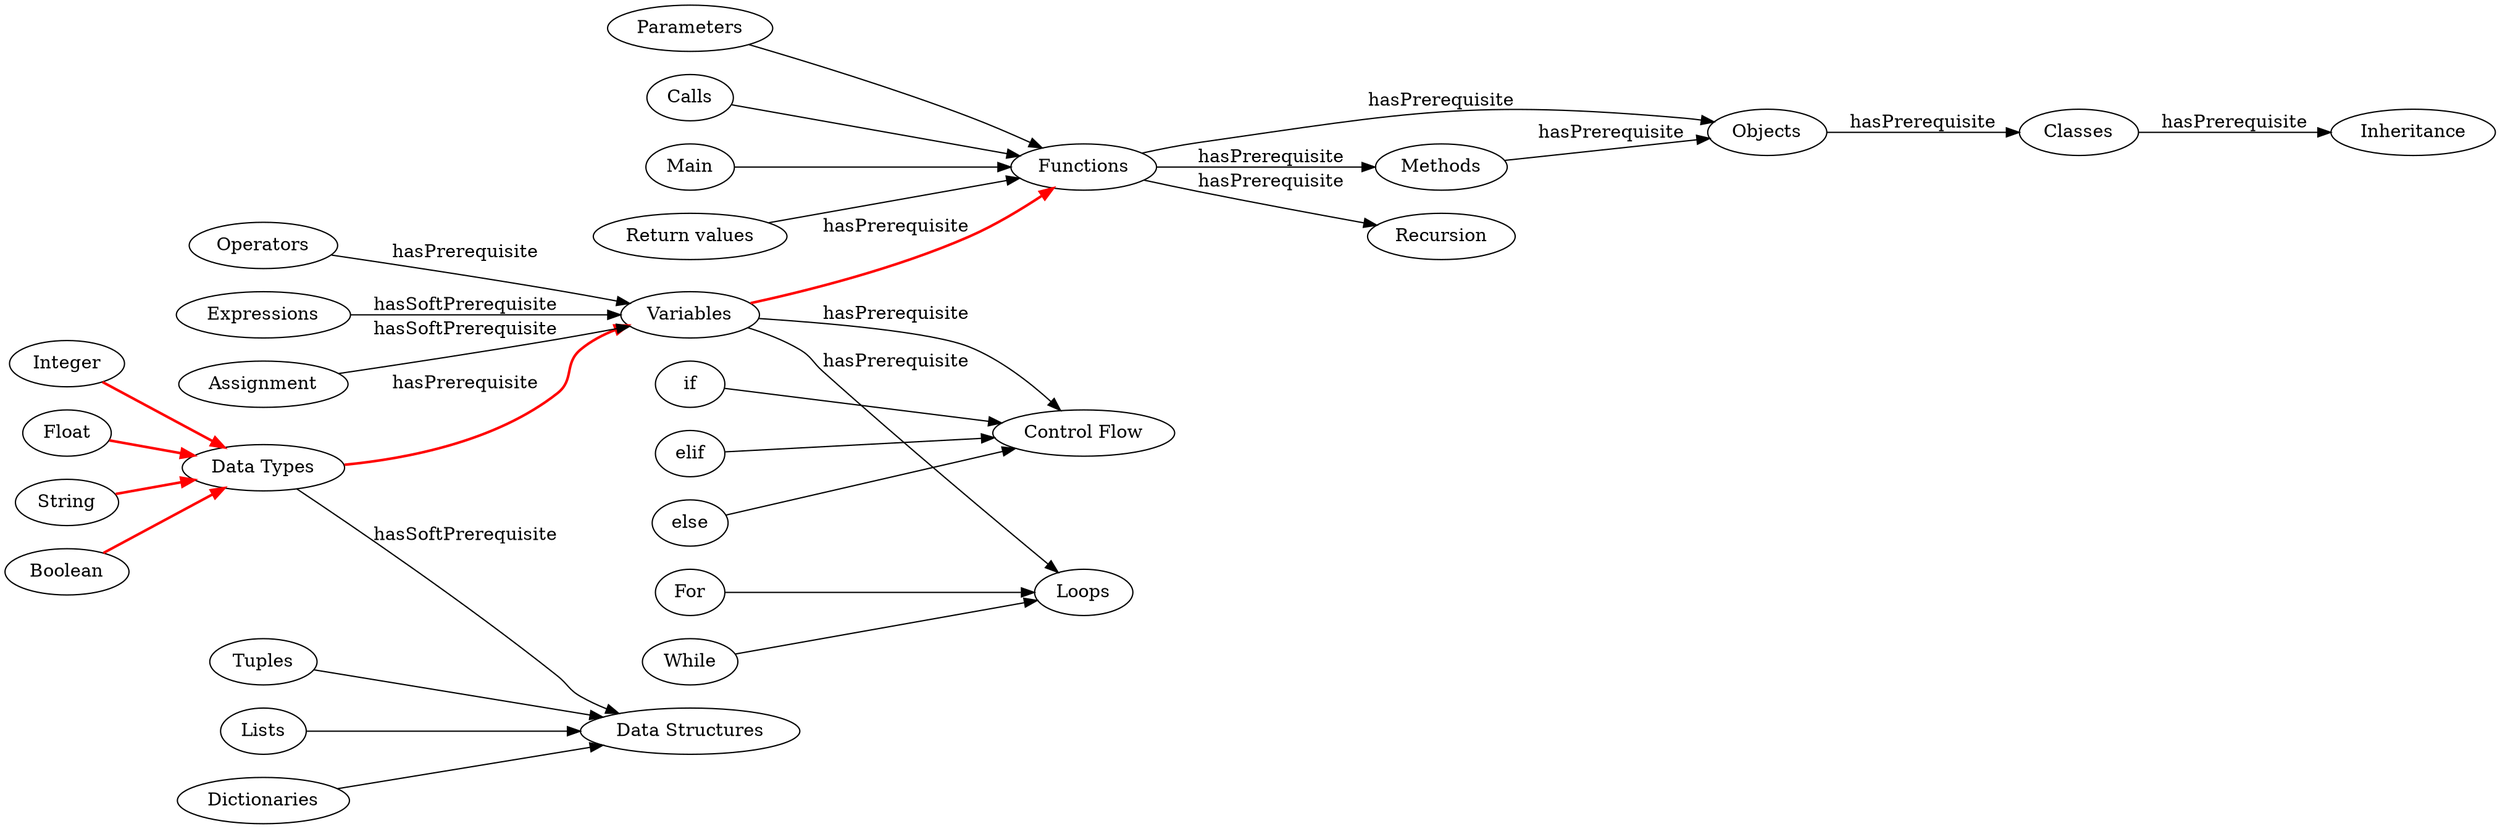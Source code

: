 digraph {
   rankdir=LR;

   # data types
   "Integer" -> "Data Types" [color=red,penwidth=2.0];
   "Float" -> "Data Types" [color=red,penwidth=2.0];
   "String" -> "Data Types" [color=red,penwidth=2.0];
   "Boolean" -> "Data Types" [color=red,penwidth=2.0];

   # nodes into variables
   "Data Types" -> "Variables" [ label="hasPrerequisite",color=red,penwidth=2.0 ];
   "Operators" -> "Variables" [ label="hasPrerequisite" ];
   "Expressions" -> "Variables" [ label="hasSoftPrerequisite" ];
   "Assignment" -> "Variables" [ label="hasSoftPrerequisite" ];

   # nodes away from variables
   "Variables" -> "Functions" [ label="hasPrerequisite", color=red,penwidth=2.0 ];
   "Variables" -> "Control Flow" [ label="hasPrerequisite" ];
   "Variables" -> "Loops" [ label="hasPrerequisite" ];
   
   # functions
   "Functions" -> "Objects" [ label="hasPrerequisite" ];
   "Functions" -> "Recursion" [ label="hasPrerequisite" ];
   "Functions" -> "Methods" [ label="hasPrerequisite" ];
   
   "Methods" -> "Objects" [ label="hasPrerequisite" ];

   # functions children
   "Return values" -> "Functions";
   "Parameters" -> "Functions";
   "Calls" -> "Functions";
   "Main" -> "Functions";

   # loops children
   "While" -> "Loops"
   "For" -> "Loops"

   # control flow children
   "if" -> "Control Flow"
   "elif" -> "Control Flow"
   "else" -> "Control Flow"

   # objects & classes
   "Objects" -> "Classes" [ label="hasPrerequisite" ];
   "Classes" -> "Inheritance" [ label="hasPrerequisite" ];
   
   # data structures
   "Lists" -> "Data Structures"
   "Dictionaries" -> "Data Structures"
   "Tuples" -> "Data Structures"

   "Data Types" -> "Data Structures" [ label="hasSoftPrerequisite" ];
}
